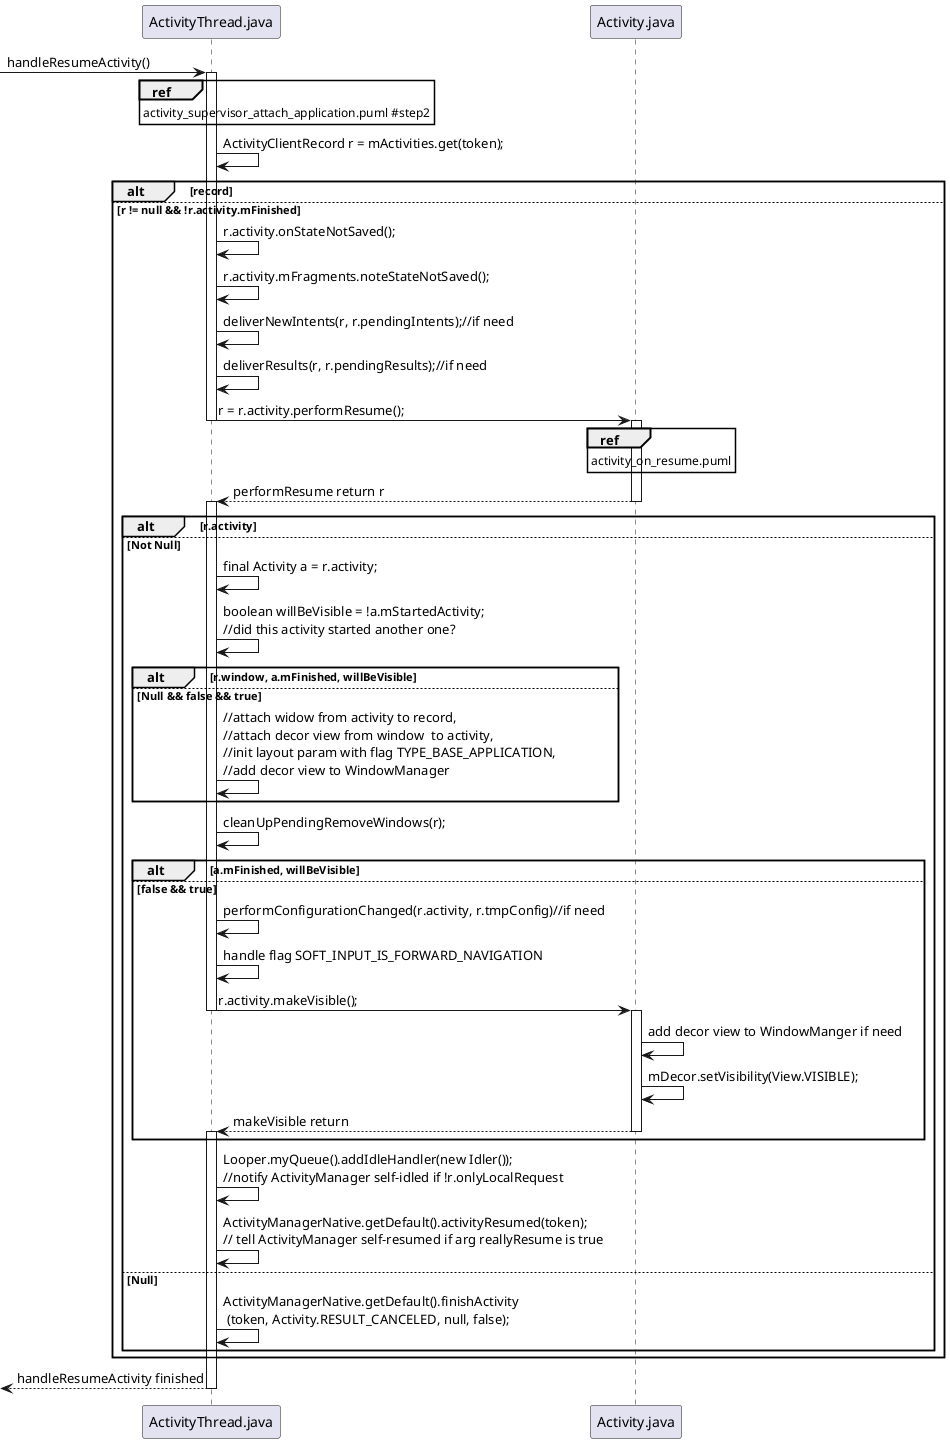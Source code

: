 @startuml
participant ActivityThread as "ActivityThread.java"
participant Activity as "Activity.java"

-> ActivityThread : handleResumeActivity()

activate ActivityThread

ref over ActivityThread : activity_supervisor_attach_application.puml #step2

ActivityThread -> ActivityThread : ActivityClientRecord r = mActivities.get(token);

alt record
else r != null && !r.activity.mFinished

    ActivityThread -> ActivityThread : r.activity.onStateNotSaved();

    ActivityThread -> ActivityThread : r.activity.mFragments.noteStateNotSaved();

    ActivityThread -> ActivityThread : deliverNewIntents(r, r.pendingIntents);//if need

    ActivityThread -> ActivityThread : deliverResults(r, r.pendingResults);//if need

    ActivityThread -> Activity : r = r.activity.performResume();

    deactivate ActivityThread
    activate Activity

    ref over Activity : activity_on_resume.puml

    Activity --> ActivityThread : performResume return r

    deactivate Activity
    activate ActivityThread

    alt r.activity
    else Not Null

        ActivityThread -> ActivityThread : final Activity a = r.activity;

        ActivityThread -> ActivityThread : boolean willBeVisible = !a.mStartedActivity;\
        \n//did this activity started another one?

        alt r.window, a.mFinished, willBeVisible
        else Null && false && true
            ActivityThread -> ActivityThread : //attach widow from activity to record,\
            \n//attach decor view from window  to activity,\
            \n//init layout param with flag TYPE_BASE_APPLICATION,\
            \n//add decor view to WindowManager
        end


        ActivityThread -> ActivityThread : cleanUpPendingRemoveWindows(r);

        alt a.mFinished, willBeVisible
        else false && true
            ActivityThread -> ActivityThread : performConfigurationChanged(r.activity, r.tmpConfig)//if need

            ActivityThread -> ActivityThread : handle flag SOFT_INPUT_IS_FORWARD_NAVIGATION

            ActivityThread -> Activity : r.activity.makeVisible();

            deactivate ActivityThread
            activate Activity

            Activity -> Activity : add decor view to WindowManger if need
            Activity -> Activity : mDecor.setVisibility(View.VISIBLE);
            Activity --> ActivityThread : makeVisible return

            deactivate Activity
            activate ActivityThread
        end

        ActivityThread -> ActivityThread : Looper.myQueue().addIdleHandler(new Idler());\
        \n//notify ActivityManager self-idled if !r.onlyLocalRequest

        ActivityThread -> ActivityThread : ActivityManagerNative.getDefault().activityResumed(token);\
        \n// tell ActivityManager self-resumed if arg reallyResume is true
    else Null

        ActivityThread -> ActivityThread : ActivityManagerNative.getDefault().finishActivity\
        \n (token, Activity.RESULT_CANCELED, null, false);
    end
end

<-- ActivityThread : handleResumeActivity finished
deactivate ActivityThread

@enduml